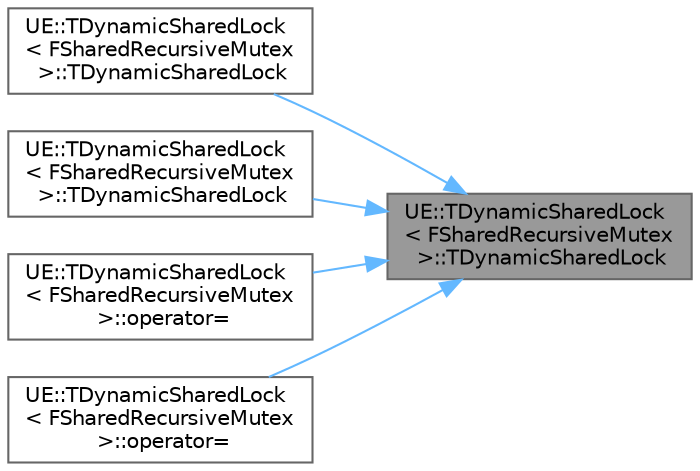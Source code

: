 digraph "UE::TDynamicSharedLock&lt; FSharedRecursiveMutex &gt;::TDynamicSharedLock"
{
 // INTERACTIVE_SVG=YES
 // LATEX_PDF_SIZE
  bgcolor="transparent";
  edge [fontname=Helvetica,fontsize=10,labelfontname=Helvetica,labelfontsize=10];
  node [fontname=Helvetica,fontsize=10,shape=box,height=0.2,width=0.4];
  rankdir="RL";
  Node1 [id="Node000001",label="UE::TDynamicSharedLock\l\< FSharedRecursiveMutex\l \>::TDynamicSharedLock",height=0.2,width=0.4,color="gray40", fillcolor="grey60", style="filled", fontcolor="black",tooltip=" "];
  Node1 -> Node2 [id="edge1_Node000001_Node000002",dir="back",color="steelblue1",style="solid",tooltip=" "];
  Node2 [id="Node000002",label="UE::TDynamicSharedLock\l\< FSharedRecursiveMutex\l \>::TDynamicSharedLock",height=0.2,width=0.4,color="grey40", fillcolor="white", style="filled",URL="$d3/d00/classUE_1_1TDynamicSharedLock_3_01FSharedRecursiveMutex_01_4.html#aba6345ffa32440aec409e8c36a1ce052",tooltip=" "];
  Node1 -> Node3 [id="edge2_Node000001_Node000003",dir="back",color="steelblue1",style="solid",tooltip=" "];
  Node3 [id="Node000003",label="UE::TDynamicSharedLock\l\< FSharedRecursiveMutex\l \>::TDynamicSharedLock",height=0.2,width=0.4,color="grey40", fillcolor="white", style="filled",URL="$d3/d00/classUE_1_1TDynamicSharedLock_3_01FSharedRecursiveMutex_01_4.html#a9ed40ccdf18f566a05f480f90034c690",tooltip=" "];
  Node1 -> Node4 [id="edge3_Node000001_Node000004",dir="back",color="steelblue1",style="solid",tooltip=" "];
  Node4 [id="Node000004",label="UE::TDynamicSharedLock\l\< FSharedRecursiveMutex\l \>::operator=",height=0.2,width=0.4,color="grey40", fillcolor="white", style="filled",URL="$d3/d00/classUE_1_1TDynamicSharedLock_3_01FSharedRecursiveMutex_01_4.html#acb54898dbe3d68791db8f9f1971bd8bf",tooltip=" "];
  Node1 -> Node5 [id="edge4_Node000001_Node000005",dir="back",color="steelblue1",style="solid",tooltip=" "];
  Node5 [id="Node000005",label="UE::TDynamicSharedLock\l\< FSharedRecursiveMutex\l \>::operator=",height=0.2,width=0.4,color="grey40", fillcolor="white", style="filled",URL="$d3/d00/classUE_1_1TDynamicSharedLock_3_01FSharedRecursiveMutex_01_4.html#a0d128bd5cacb3f68f4cbb5af2b122b6c",tooltip=" "];
}
